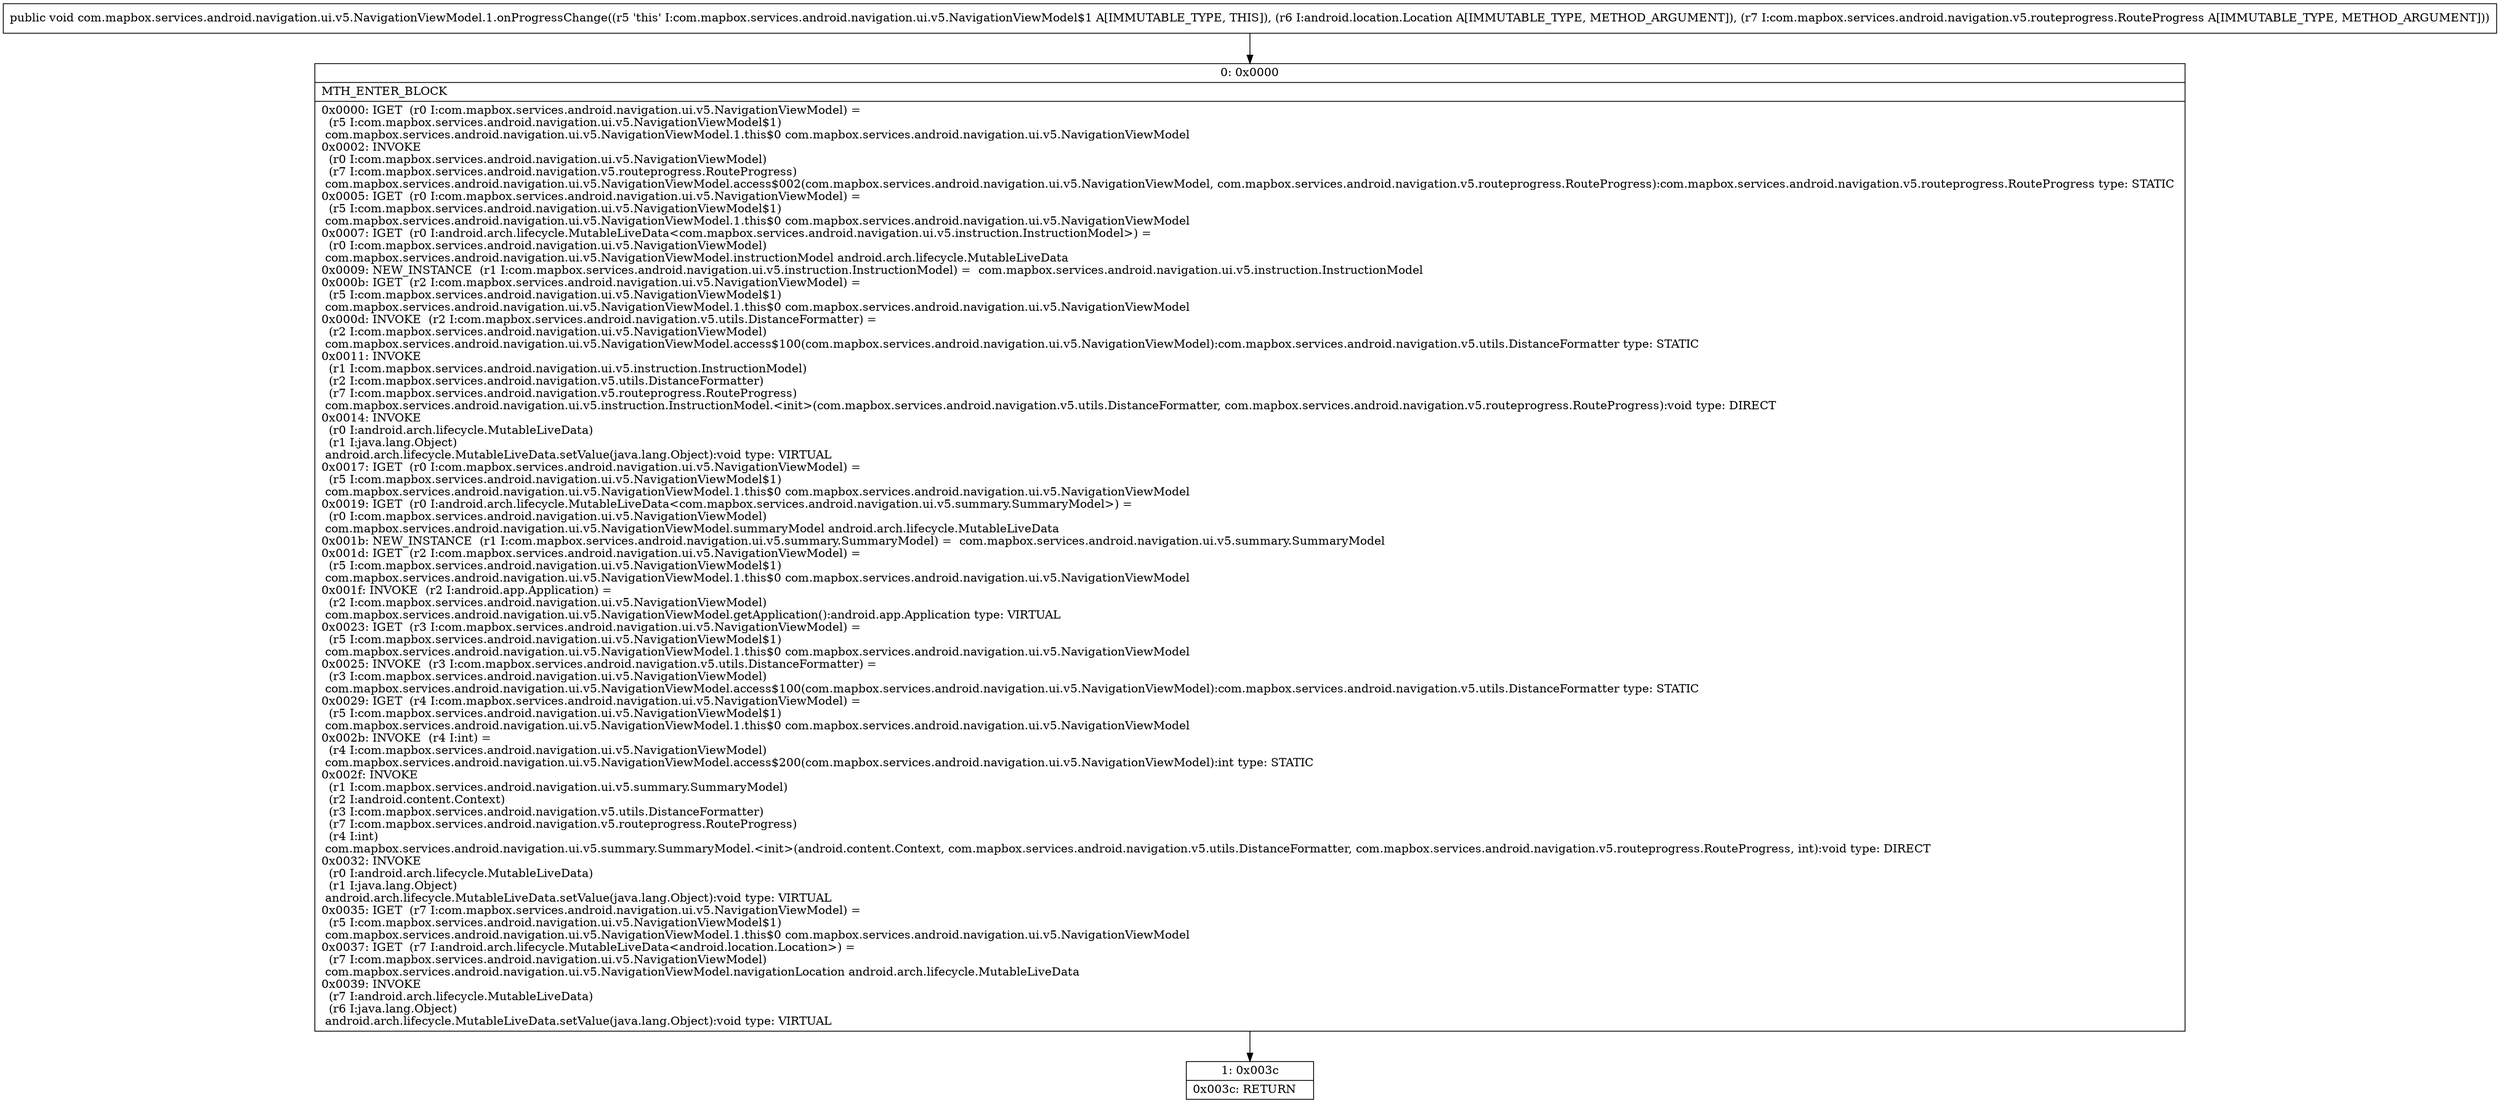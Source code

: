 digraph "CFG forcom.mapbox.services.android.navigation.ui.v5.NavigationViewModel.1.onProgressChange(Landroid\/location\/Location;Lcom\/mapbox\/services\/android\/navigation\/v5\/routeprogress\/RouteProgress;)V" {
Node_0 [shape=record,label="{0\:\ 0x0000|MTH_ENTER_BLOCK\l|0x0000: IGET  (r0 I:com.mapbox.services.android.navigation.ui.v5.NavigationViewModel) = \l  (r5 I:com.mapbox.services.android.navigation.ui.v5.NavigationViewModel$1)\l com.mapbox.services.android.navigation.ui.v5.NavigationViewModel.1.this$0 com.mapbox.services.android.navigation.ui.v5.NavigationViewModel \l0x0002: INVOKE  \l  (r0 I:com.mapbox.services.android.navigation.ui.v5.NavigationViewModel)\l  (r7 I:com.mapbox.services.android.navigation.v5.routeprogress.RouteProgress)\l com.mapbox.services.android.navigation.ui.v5.NavigationViewModel.access$002(com.mapbox.services.android.navigation.ui.v5.NavigationViewModel, com.mapbox.services.android.navigation.v5.routeprogress.RouteProgress):com.mapbox.services.android.navigation.v5.routeprogress.RouteProgress type: STATIC \l0x0005: IGET  (r0 I:com.mapbox.services.android.navigation.ui.v5.NavigationViewModel) = \l  (r5 I:com.mapbox.services.android.navigation.ui.v5.NavigationViewModel$1)\l com.mapbox.services.android.navigation.ui.v5.NavigationViewModel.1.this$0 com.mapbox.services.android.navigation.ui.v5.NavigationViewModel \l0x0007: IGET  (r0 I:android.arch.lifecycle.MutableLiveData\<com.mapbox.services.android.navigation.ui.v5.instruction.InstructionModel\>) = \l  (r0 I:com.mapbox.services.android.navigation.ui.v5.NavigationViewModel)\l com.mapbox.services.android.navigation.ui.v5.NavigationViewModel.instructionModel android.arch.lifecycle.MutableLiveData \l0x0009: NEW_INSTANCE  (r1 I:com.mapbox.services.android.navigation.ui.v5.instruction.InstructionModel) =  com.mapbox.services.android.navigation.ui.v5.instruction.InstructionModel \l0x000b: IGET  (r2 I:com.mapbox.services.android.navigation.ui.v5.NavigationViewModel) = \l  (r5 I:com.mapbox.services.android.navigation.ui.v5.NavigationViewModel$1)\l com.mapbox.services.android.navigation.ui.v5.NavigationViewModel.1.this$0 com.mapbox.services.android.navigation.ui.v5.NavigationViewModel \l0x000d: INVOKE  (r2 I:com.mapbox.services.android.navigation.v5.utils.DistanceFormatter) = \l  (r2 I:com.mapbox.services.android.navigation.ui.v5.NavigationViewModel)\l com.mapbox.services.android.navigation.ui.v5.NavigationViewModel.access$100(com.mapbox.services.android.navigation.ui.v5.NavigationViewModel):com.mapbox.services.android.navigation.v5.utils.DistanceFormatter type: STATIC \l0x0011: INVOKE  \l  (r1 I:com.mapbox.services.android.navigation.ui.v5.instruction.InstructionModel)\l  (r2 I:com.mapbox.services.android.navigation.v5.utils.DistanceFormatter)\l  (r7 I:com.mapbox.services.android.navigation.v5.routeprogress.RouteProgress)\l com.mapbox.services.android.navigation.ui.v5.instruction.InstructionModel.\<init\>(com.mapbox.services.android.navigation.v5.utils.DistanceFormatter, com.mapbox.services.android.navigation.v5.routeprogress.RouteProgress):void type: DIRECT \l0x0014: INVOKE  \l  (r0 I:android.arch.lifecycle.MutableLiveData)\l  (r1 I:java.lang.Object)\l android.arch.lifecycle.MutableLiveData.setValue(java.lang.Object):void type: VIRTUAL \l0x0017: IGET  (r0 I:com.mapbox.services.android.navigation.ui.v5.NavigationViewModel) = \l  (r5 I:com.mapbox.services.android.navigation.ui.v5.NavigationViewModel$1)\l com.mapbox.services.android.navigation.ui.v5.NavigationViewModel.1.this$0 com.mapbox.services.android.navigation.ui.v5.NavigationViewModel \l0x0019: IGET  (r0 I:android.arch.lifecycle.MutableLiveData\<com.mapbox.services.android.navigation.ui.v5.summary.SummaryModel\>) = \l  (r0 I:com.mapbox.services.android.navigation.ui.v5.NavigationViewModel)\l com.mapbox.services.android.navigation.ui.v5.NavigationViewModel.summaryModel android.arch.lifecycle.MutableLiveData \l0x001b: NEW_INSTANCE  (r1 I:com.mapbox.services.android.navigation.ui.v5.summary.SummaryModel) =  com.mapbox.services.android.navigation.ui.v5.summary.SummaryModel \l0x001d: IGET  (r2 I:com.mapbox.services.android.navigation.ui.v5.NavigationViewModel) = \l  (r5 I:com.mapbox.services.android.navigation.ui.v5.NavigationViewModel$1)\l com.mapbox.services.android.navigation.ui.v5.NavigationViewModel.1.this$0 com.mapbox.services.android.navigation.ui.v5.NavigationViewModel \l0x001f: INVOKE  (r2 I:android.app.Application) = \l  (r2 I:com.mapbox.services.android.navigation.ui.v5.NavigationViewModel)\l com.mapbox.services.android.navigation.ui.v5.NavigationViewModel.getApplication():android.app.Application type: VIRTUAL \l0x0023: IGET  (r3 I:com.mapbox.services.android.navigation.ui.v5.NavigationViewModel) = \l  (r5 I:com.mapbox.services.android.navigation.ui.v5.NavigationViewModel$1)\l com.mapbox.services.android.navigation.ui.v5.NavigationViewModel.1.this$0 com.mapbox.services.android.navigation.ui.v5.NavigationViewModel \l0x0025: INVOKE  (r3 I:com.mapbox.services.android.navigation.v5.utils.DistanceFormatter) = \l  (r3 I:com.mapbox.services.android.navigation.ui.v5.NavigationViewModel)\l com.mapbox.services.android.navigation.ui.v5.NavigationViewModel.access$100(com.mapbox.services.android.navigation.ui.v5.NavigationViewModel):com.mapbox.services.android.navigation.v5.utils.DistanceFormatter type: STATIC \l0x0029: IGET  (r4 I:com.mapbox.services.android.navigation.ui.v5.NavigationViewModel) = \l  (r5 I:com.mapbox.services.android.navigation.ui.v5.NavigationViewModel$1)\l com.mapbox.services.android.navigation.ui.v5.NavigationViewModel.1.this$0 com.mapbox.services.android.navigation.ui.v5.NavigationViewModel \l0x002b: INVOKE  (r4 I:int) = \l  (r4 I:com.mapbox.services.android.navigation.ui.v5.NavigationViewModel)\l com.mapbox.services.android.navigation.ui.v5.NavigationViewModel.access$200(com.mapbox.services.android.navigation.ui.v5.NavigationViewModel):int type: STATIC \l0x002f: INVOKE  \l  (r1 I:com.mapbox.services.android.navigation.ui.v5.summary.SummaryModel)\l  (r2 I:android.content.Context)\l  (r3 I:com.mapbox.services.android.navigation.v5.utils.DistanceFormatter)\l  (r7 I:com.mapbox.services.android.navigation.v5.routeprogress.RouteProgress)\l  (r4 I:int)\l com.mapbox.services.android.navigation.ui.v5.summary.SummaryModel.\<init\>(android.content.Context, com.mapbox.services.android.navigation.v5.utils.DistanceFormatter, com.mapbox.services.android.navigation.v5.routeprogress.RouteProgress, int):void type: DIRECT \l0x0032: INVOKE  \l  (r0 I:android.arch.lifecycle.MutableLiveData)\l  (r1 I:java.lang.Object)\l android.arch.lifecycle.MutableLiveData.setValue(java.lang.Object):void type: VIRTUAL \l0x0035: IGET  (r7 I:com.mapbox.services.android.navigation.ui.v5.NavigationViewModel) = \l  (r5 I:com.mapbox.services.android.navigation.ui.v5.NavigationViewModel$1)\l com.mapbox.services.android.navigation.ui.v5.NavigationViewModel.1.this$0 com.mapbox.services.android.navigation.ui.v5.NavigationViewModel \l0x0037: IGET  (r7 I:android.arch.lifecycle.MutableLiveData\<android.location.Location\>) = \l  (r7 I:com.mapbox.services.android.navigation.ui.v5.NavigationViewModel)\l com.mapbox.services.android.navigation.ui.v5.NavigationViewModel.navigationLocation android.arch.lifecycle.MutableLiveData \l0x0039: INVOKE  \l  (r7 I:android.arch.lifecycle.MutableLiveData)\l  (r6 I:java.lang.Object)\l android.arch.lifecycle.MutableLiveData.setValue(java.lang.Object):void type: VIRTUAL \l}"];
Node_1 [shape=record,label="{1\:\ 0x003c|0x003c: RETURN   \l}"];
MethodNode[shape=record,label="{public void com.mapbox.services.android.navigation.ui.v5.NavigationViewModel.1.onProgressChange((r5 'this' I:com.mapbox.services.android.navigation.ui.v5.NavigationViewModel$1 A[IMMUTABLE_TYPE, THIS]), (r6 I:android.location.Location A[IMMUTABLE_TYPE, METHOD_ARGUMENT]), (r7 I:com.mapbox.services.android.navigation.v5.routeprogress.RouteProgress A[IMMUTABLE_TYPE, METHOD_ARGUMENT])) }"];
MethodNode -> Node_0;
Node_0 -> Node_1;
}

